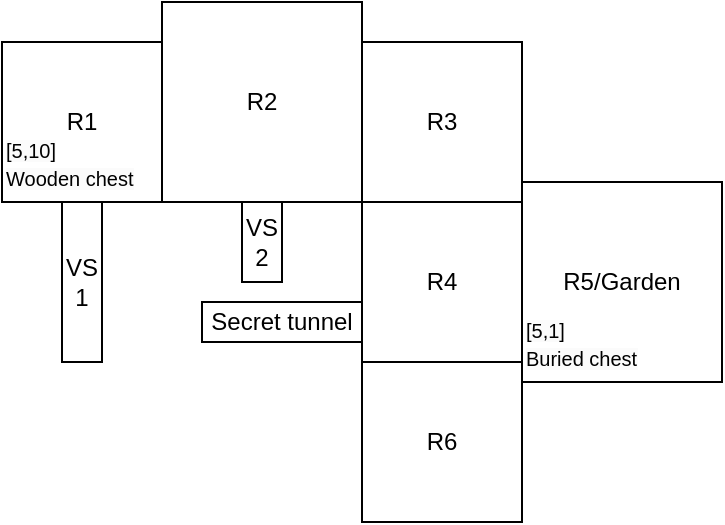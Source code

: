 <mxfile version="22.1.18" type="github">
  <diagram name="Page-1" id="nAj4HINMpVazHK5JUwZJ">
    <mxGraphModel dx="1651" dy="706" grid="1" gridSize="10" guides="1" tooltips="1" connect="1" arrows="1" fold="1" page="1" pageScale="1" pageWidth="827" pageHeight="1169" math="0" shadow="0">
      <root>
        <mxCell id="0" />
        <mxCell id="1" parent="0" />
        <mxCell id="NBxeqcyU9XwArK3hJGgh-1" value="R1" style="whiteSpace=wrap;html=1;aspect=fixed;" parent="1" vertex="1">
          <mxGeometry x="320" y="160" width="80" height="80" as="geometry" />
        </mxCell>
        <mxCell id="NBxeqcyU9XwArK3hJGgh-2" value="R2" style="whiteSpace=wrap;html=1;aspect=fixed;" parent="1" vertex="1">
          <mxGeometry x="400" y="140" width="100" height="100" as="geometry" />
        </mxCell>
        <mxCell id="NBxeqcyU9XwArK3hJGgh-3" value="R3" style="whiteSpace=wrap;html=1;aspect=fixed;" parent="1" vertex="1">
          <mxGeometry x="500" y="160" width="80" height="80" as="geometry" />
        </mxCell>
        <mxCell id="NBxeqcyU9XwArK3hJGgh-4" value="R4" style="whiteSpace=wrap;html=1;aspect=fixed;" parent="1" vertex="1">
          <mxGeometry x="500" y="240" width="80" height="80" as="geometry" />
        </mxCell>
        <mxCell id="NBxeqcyU9XwArK3hJGgh-5" value="R5/Garden" style="whiteSpace=wrap;html=1;aspect=fixed;" parent="1" vertex="1">
          <mxGeometry x="580" y="230" width="100" height="100" as="geometry" />
        </mxCell>
        <mxCell id="NBxeqcyU9XwArK3hJGgh-6" value="R6" style="whiteSpace=wrap;html=1;aspect=fixed;" parent="1" vertex="1">
          <mxGeometry x="500" y="320" width="80" height="80" as="geometry" />
        </mxCell>
        <mxCell id="NBxeqcyU9XwArK3hJGgh-9" value="VS&lt;br&gt;2" style="rounded=0;whiteSpace=wrap;html=1;" parent="1" vertex="1">
          <mxGeometry x="440" y="240" width="20" height="40" as="geometry" />
        </mxCell>
        <mxCell id="NBxeqcyU9XwArK3hJGgh-10" value="VS&lt;br&gt;1" style="rounded=0;whiteSpace=wrap;html=1;" parent="1" vertex="1">
          <mxGeometry x="350" y="240" width="20" height="80" as="geometry" />
        </mxCell>
        <mxCell id="NBxeqcyU9XwArK3hJGgh-11" value="Secret tunnel" style="rounded=0;whiteSpace=wrap;html=1;" parent="1" vertex="1">
          <mxGeometry x="420" y="290" width="80" height="20" as="geometry" />
        </mxCell>
        <mxCell id="NBxeqcyU9XwArK3hJGgh-20" value="&lt;span style=&quot;color: rgb(0, 0, 0); font-family: Helvetica; font-size: 10px; font-style: normal; font-variant-ligatures: normal; font-variant-caps: normal; font-weight: 400; letter-spacing: normal; orphans: 2; text-align: center; text-indent: 0px; text-transform: none; widows: 2; word-spacing: 0px; -webkit-text-stroke-width: 0px; background-color: rgb(251, 251, 251); text-decoration-thickness: initial; text-decoration-style: initial; text-decoration-color: initial; float: none; display: inline !important;&quot;&gt;[5,1]&lt;/span&gt;&lt;br style=&quot;border-color: var(--border-color); color: rgb(0, 0, 0); font-family: Helvetica; font-size: 10px; font-style: normal; font-variant-ligatures: normal; font-variant-caps: normal; font-weight: 400; letter-spacing: normal; orphans: 2; text-align: center; text-indent: 0px; text-transform: none; widows: 2; word-spacing: 0px; -webkit-text-stroke-width: 0px; background-color: rgb(251, 251, 251); text-decoration-thickness: initial; text-decoration-style: initial; text-decoration-color: initial;&quot;&gt;&lt;span style=&quot;color: rgb(0, 0, 0); font-family: Helvetica; font-size: 10px; font-style: normal; font-variant-ligatures: normal; font-variant-caps: normal; font-weight: 400; letter-spacing: normal; orphans: 2; text-align: center; text-indent: 0px; text-transform: none; widows: 2; word-spacing: 0px; -webkit-text-stroke-width: 0px; background-color: rgb(251, 251, 251); text-decoration-thickness: initial; text-decoration-style: initial; text-decoration-color: initial; float: none; display: inline !important;&quot;&gt;Buried chest&lt;/span&gt;" style="text;whiteSpace=wrap;html=1;" parent="1" vertex="1">
          <mxGeometry x="580" y="290" width="100" height="50" as="geometry" />
        </mxCell>
        <mxCell id="NBxeqcyU9XwArK3hJGgh-21" value="&lt;span style=&quot;color: rgb(0, 0, 0); font-family: Helvetica; font-size: 10px; font-style: normal; font-variant-ligatures: normal; font-variant-caps: normal; font-weight: 400; letter-spacing: normal; orphans: 2; text-align: center; text-indent: 0px; text-transform: none; widows: 2; word-spacing: 0px; -webkit-text-stroke-width: 0px; background-color: rgb(251, 251, 251); text-decoration-thickness: initial; text-decoration-style: initial; text-decoration-color: initial; float: none; display: inline !important;&quot;&gt;[5,10]&lt;/span&gt;&lt;br style=&quot;border-color: var(--border-color); color: rgb(0, 0, 0); font-family: Helvetica; font-size: 10px; font-style: normal; font-variant-ligatures: normal; font-variant-caps: normal; font-weight: 400; letter-spacing: normal; orphans: 2; text-align: center; text-indent: 0px; text-transform: none; widows: 2; word-spacing: 0px; -webkit-text-stroke-width: 0px; background-color: rgb(251, 251, 251); text-decoration-thickness: initial; text-decoration-style: initial; text-decoration-color: initial;&quot;&gt;&lt;span style=&quot;color: rgb(0, 0, 0); font-family: Helvetica; font-size: 10px; font-style: normal; font-variant-ligatures: normal; font-variant-caps: normal; font-weight: 400; letter-spacing: normal; orphans: 2; text-align: center; text-indent: 0px; text-transform: none; widows: 2; word-spacing: 0px; -webkit-text-stroke-width: 0px; background-color: rgb(251, 251, 251); text-decoration-thickness: initial; text-decoration-style: initial; text-decoration-color: initial; float: none; display: inline !important;&quot;&gt;Wooden chest&lt;/span&gt;" style="text;whiteSpace=wrap;html=1;" parent="1" vertex="1">
          <mxGeometry x="320" y="200" width="100" height="50" as="geometry" />
        </mxCell>
      </root>
    </mxGraphModel>
  </diagram>
</mxfile>
